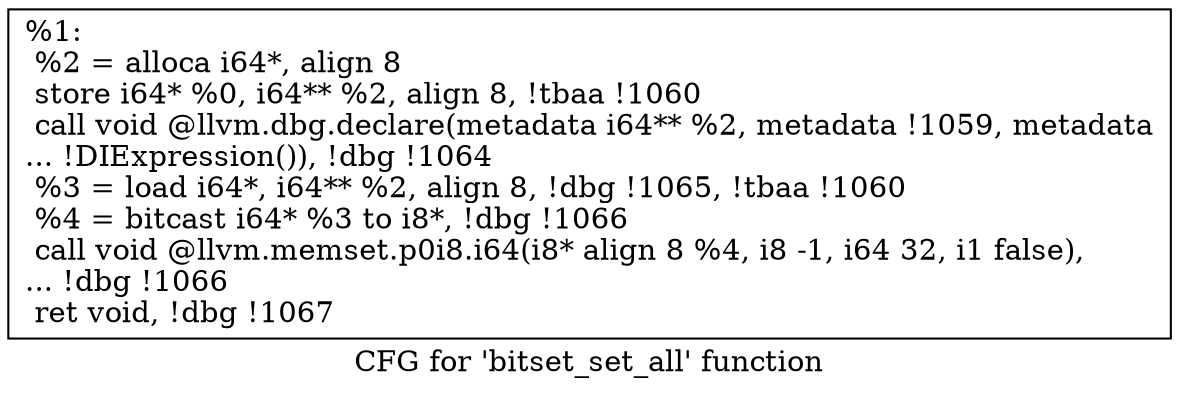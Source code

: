 digraph "CFG for 'bitset_set_all' function" {
	label="CFG for 'bitset_set_all' function";

	Node0xf9b570 [shape=record,label="{%1:\l  %2 = alloca i64*, align 8\l  store i64* %0, i64** %2, align 8, !tbaa !1060\l  call void @llvm.dbg.declare(metadata i64** %2, metadata !1059, metadata\l... !DIExpression()), !dbg !1064\l  %3 = load i64*, i64** %2, align 8, !dbg !1065, !tbaa !1060\l  %4 = bitcast i64* %3 to i8*, !dbg !1066\l  call void @llvm.memset.p0i8.i64(i8* align 8 %4, i8 -1, i64 32, i1 false),\l... !dbg !1066\l  ret void, !dbg !1067\l}"];
}
